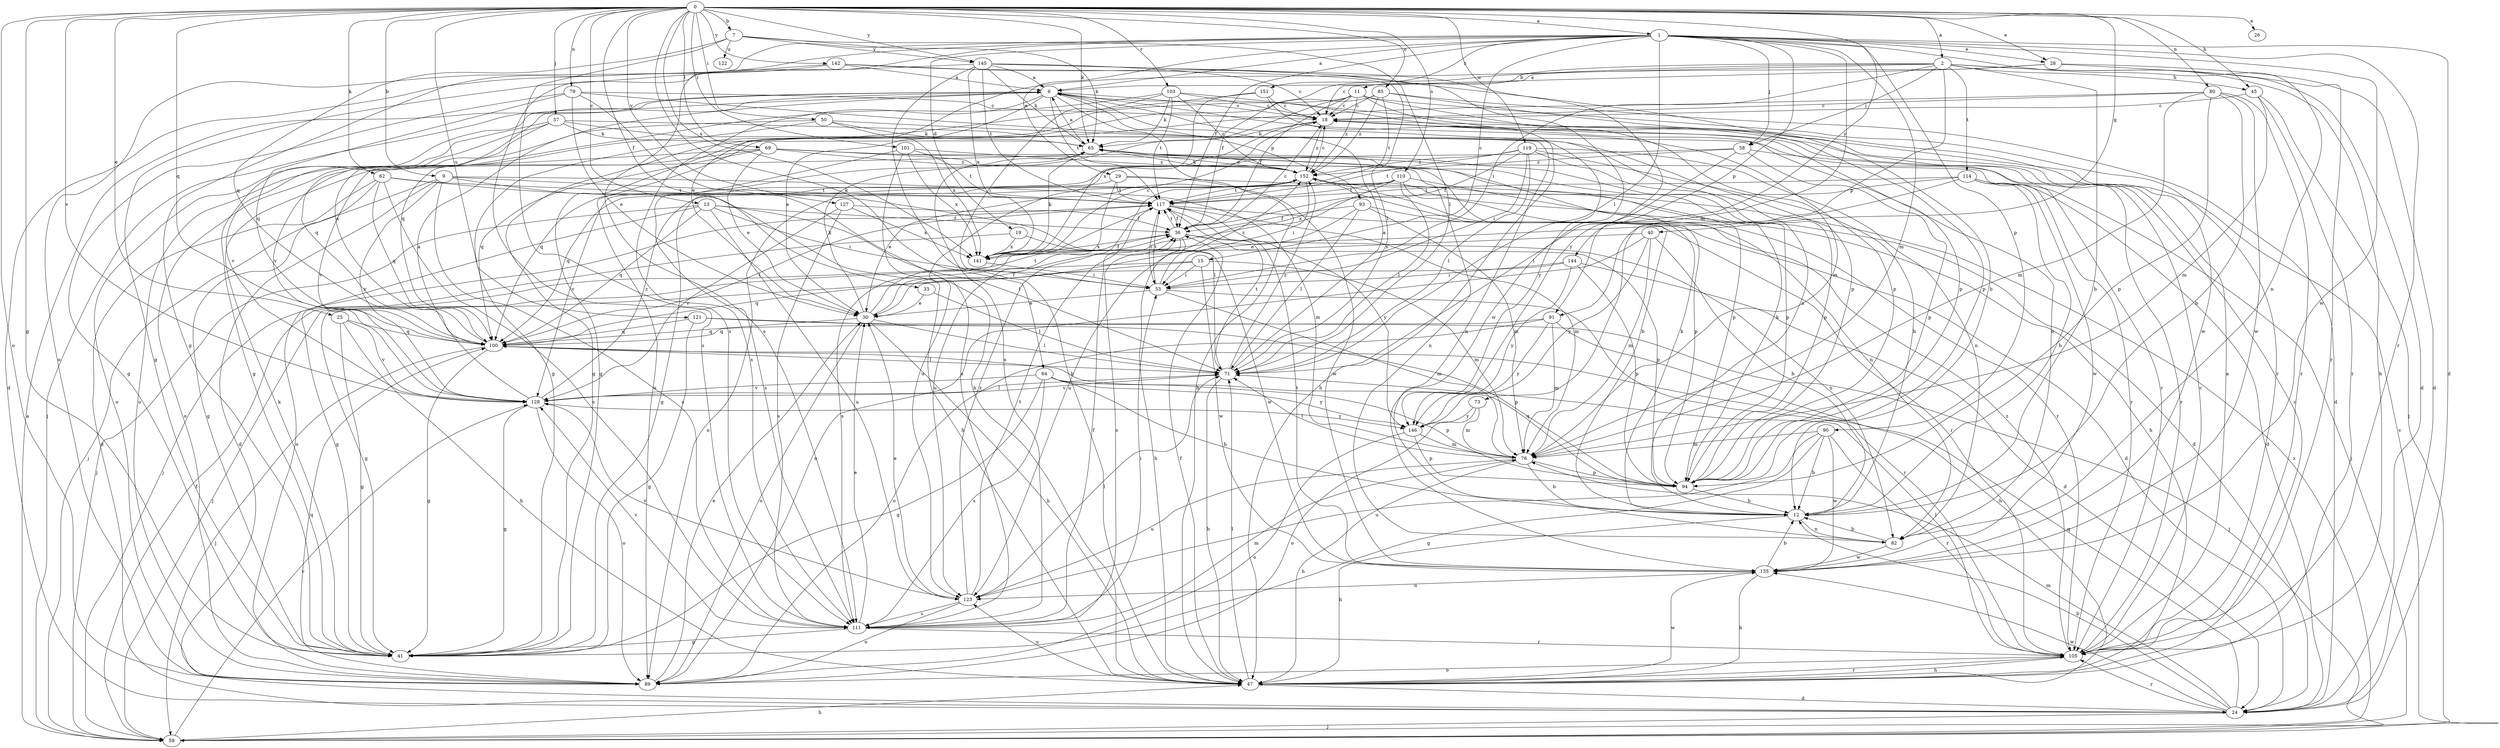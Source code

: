strict digraph  {
0;
1;
2;
6;
7;
9;
11;
12;
13;
15;
18;
19;
24;
25;
26;
28;
29;
30;
33;
36;
40;
41;
45;
47;
50;
53;
57;
58;
59;
62;
64;
65;
69;
71;
73;
76;
79;
80;
82;
85;
89;
90;
91;
93;
94;
100;
101;
103;
105;
110;
111;
114;
117;
119;
121;
122;
123;
127;
128;
135;
141;
142;
144;
145;
146;
151;
152;
0 -> 1  [label=a];
0 -> 2  [label=a];
0 -> 7  [label=b];
0 -> 9  [label=b];
0 -> 13  [label=c];
0 -> 25  [label=e];
0 -> 26  [label=e];
0 -> 28  [label=e];
0 -> 33  [label=f];
0 -> 40  [label=g];
0 -> 41  [label=g];
0 -> 45  [label=h];
0 -> 50  [label=i];
0 -> 57  [label=j];
0 -> 62  [label=k];
0 -> 64  [label=k];
0 -> 65  [label=k];
0 -> 69  [label=l];
0 -> 79  [label=n];
0 -> 80  [label=n];
0 -> 85  [label=o];
0 -> 89  [label=o];
0 -> 100  [label=q];
0 -> 101  [label=r];
0 -> 103  [label=r];
0 -> 110  [label=s];
0 -> 119  [label=u];
0 -> 121  [label=u];
0 -> 127  [label=v];
0 -> 128  [label=v];
0 -> 141  [label=x];
0 -> 142  [label=y];
0 -> 144  [label=y];
0 -> 145  [label=y];
1 -> 6  [label=a];
1 -> 15  [label=c];
1 -> 19  [label=d];
1 -> 24  [label=d];
1 -> 28  [label=e];
1 -> 29  [label=e];
1 -> 36  [label=f];
1 -> 41  [label=g];
1 -> 58  [label=j];
1 -> 71  [label=l];
1 -> 73  [label=m];
1 -> 76  [label=m];
1 -> 82  [label=n];
1 -> 89  [label=o];
1 -> 90  [label=p];
1 -> 91  [label=p];
1 -> 105  [label=r];
1 -> 111  [label=s];
1 -> 135  [label=w];
1 -> 151  [label=z];
2 -> 11  [label=b];
2 -> 12  [label=b];
2 -> 24  [label=d];
2 -> 30  [label=e];
2 -> 36  [label=f];
2 -> 45  [label=h];
2 -> 47  [label=h];
2 -> 53  [label=i];
2 -> 58  [label=j];
2 -> 91  [label=p];
2 -> 114  [label=t];
6 -> 18  [label=c];
6 -> 30  [label=e];
6 -> 41  [label=g];
6 -> 47  [label=h];
6 -> 59  [label=j];
6 -> 93  [label=p];
6 -> 94  [label=p];
6 -> 111  [label=s];
6 -> 117  [label=t];
7 -> 65  [label=k];
7 -> 71  [label=l];
7 -> 100  [label=q];
7 -> 111  [label=s];
7 -> 122  [label=u];
7 -> 145  [label=y];
9 -> 24  [label=d];
9 -> 47  [label=h];
9 -> 59  [label=j];
9 -> 76  [label=m];
9 -> 111  [label=s];
9 -> 117  [label=t];
9 -> 128  [label=v];
11 -> 18  [label=c];
11 -> 36  [label=f];
11 -> 41  [label=g];
11 -> 76  [label=m];
11 -> 94  [label=p];
11 -> 105  [label=r];
11 -> 111  [label=s];
11 -> 152  [label=z];
12 -> 6  [label=a];
12 -> 47  [label=h];
12 -> 65  [label=k];
12 -> 82  [label=n];
13 -> 36  [label=f];
13 -> 53  [label=i];
13 -> 59  [label=j];
13 -> 71  [label=l];
13 -> 89  [label=o];
13 -> 100  [label=q];
13 -> 123  [label=u];
15 -> 53  [label=i];
15 -> 59  [label=j];
15 -> 76  [label=m];
15 -> 100  [label=q];
15 -> 135  [label=w];
18 -> 65  [label=k];
18 -> 82  [label=n];
18 -> 111  [label=s];
18 -> 152  [label=z];
19 -> 41  [label=g];
19 -> 135  [label=w];
19 -> 141  [label=x];
24 -> 12  [label=b];
24 -> 59  [label=j];
24 -> 76  [label=m];
24 -> 100  [label=q];
24 -> 105  [label=r];
24 -> 135  [label=w];
25 -> 41  [label=g];
25 -> 47  [label=h];
25 -> 100  [label=q];
25 -> 128  [label=v];
28 -> 6  [label=a];
28 -> 18  [label=c];
28 -> 24  [label=d];
28 -> 105  [label=r];
29 -> 24  [label=d];
29 -> 117  [label=t];
29 -> 123  [label=u];
29 -> 128  [label=v];
29 -> 135  [label=w];
30 -> 36  [label=f];
30 -> 47  [label=h];
30 -> 65  [label=k];
30 -> 71  [label=l];
30 -> 89  [label=o];
30 -> 100  [label=q];
30 -> 117  [label=t];
33 -> 30  [label=e];
33 -> 71  [label=l];
36 -> 18  [label=c];
36 -> 47  [label=h];
36 -> 82  [label=n];
36 -> 94  [label=p];
36 -> 111  [label=s];
36 -> 117  [label=t];
36 -> 141  [label=x];
40 -> 12  [label=b];
40 -> 76  [label=m];
40 -> 89  [label=o];
40 -> 141  [label=x];
40 -> 146  [label=y];
41 -> 65  [label=k];
45 -> 18  [label=c];
45 -> 59  [label=j];
45 -> 76  [label=m];
45 -> 105  [label=r];
47 -> 18  [label=c];
47 -> 24  [label=d];
47 -> 36  [label=f];
47 -> 71  [label=l];
47 -> 105  [label=r];
47 -> 123  [label=u];
47 -> 135  [label=w];
50 -> 65  [label=k];
50 -> 89  [label=o];
50 -> 105  [label=r];
50 -> 128  [label=v];
50 -> 141  [label=x];
53 -> 30  [label=e];
53 -> 76  [label=m];
53 -> 105  [label=r];
53 -> 117  [label=t];
53 -> 152  [label=z];
57 -> 65  [label=k];
57 -> 82  [label=n];
57 -> 89  [label=o];
57 -> 100  [label=q];
57 -> 128  [label=v];
57 -> 146  [label=y];
58 -> 41  [label=g];
58 -> 71  [label=l];
58 -> 94  [label=p];
58 -> 105  [label=r];
58 -> 152  [label=z];
59 -> 6  [label=a];
59 -> 18  [label=c];
59 -> 36  [label=f];
59 -> 47  [label=h];
59 -> 128  [label=v];
59 -> 152  [label=z];
62 -> 24  [label=d];
62 -> 41  [label=g];
62 -> 71  [label=l];
62 -> 100  [label=q];
62 -> 111  [label=s];
62 -> 117  [label=t];
64 -> 12  [label=b];
64 -> 41  [label=g];
64 -> 94  [label=p];
64 -> 111  [label=s];
64 -> 128  [label=v];
64 -> 146  [label=y];
65 -> 6  [label=a];
65 -> 94  [label=p];
65 -> 100  [label=q];
65 -> 105  [label=r];
65 -> 152  [label=z];
69 -> 12  [label=b];
69 -> 30  [label=e];
69 -> 82  [label=n];
69 -> 89  [label=o];
69 -> 94  [label=p];
69 -> 100  [label=q];
69 -> 128  [label=v];
69 -> 152  [label=z];
71 -> 6  [label=a];
71 -> 47  [label=h];
71 -> 117  [label=t];
71 -> 128  [label=v];
71 -> 152  [label=z];
73 -> 76  [label=m];
73 -> 89  [label=o];
73 -> 146  [label=y];
76 -> 12  [label=b];
76 -> 47  [label=h];
76 -> 71  [label=l];
76 -> 94  [label=p];
76 -> 123  [label=u];
79 -> 18  [label=c];
79 -> 30  [label=e];
79 -> 41  [label=g];
79 -> 47  [label=h];
79 -> 94  [label=p];
79 -> 100  [label=q];
80 -> 12  [label=b];
80 -> 18  [label=c];
80 -> 76  [label=m];
80 -> 89  [label=o];
80 -> 94  [label=p];
80 -> 105  [label=r];
80 -> 135  [label=w];
82 -> 12  [label=b];
82 -> 135  [label=w];
85 -> 18  [label=c];
85 -> 24  [label=d];
85 -> 41  [label=g];
85 -> 117  [label=t];
85 -> 135  [label=w];
85 -> 152  [label=z];
89 -> 30  [label=e];
89 -> 100  [label=q];
90 -> 12  [label=b];
90 -> 41  [label=g];
90 -> 76  [label=m];
90 -> 105  [label=r];
90 -> 123  [label=u];
90 -> 135  [label=w];
91 -> 47  [label=h];
91 -> 76  [label=m];
91 -> 89  [label=o];
91 -> 100  [label=q];
91 -> 146  [label=y];
93 -> 24  [label=d];
93 -> 36  [label=f];
93 -> 71  [label=l];
93 -> 76  [label=m];
93 -> 111  [label=s];
94 -> 12  [label=b];
94 -> 65  [label=k];
94 -> 100  [label=q];
100 -> 6  [label=a];
100 -> 41  [label=g];
100 -> 59  [label=j];
100 -> 71  [label=l];
100 -> 117  [label=t];
101 -> 111  [label=s];
101 -> 117  [label=t];
101 -> 123  [label=u];
101 -> 141  [label=x];
101 -> 152  [label=z];
103 -> 18  [label=c];
103 -> 53  [label=i];
103 -> 65  [label=k];
103 -> 94  [label=p];
103 -> 100  [label=q];
103 -> 117  [label=t];
103 -> 152  [label=z];
105 -> 6  [label=a];
105 -> 18  [label=c];
105 -> 47  [label=h];
105 -> 71  [label=l];
105 -> 89  [label=o];
105 -> 152  [label=z];
110 -> 71  [label=l];
110 -> 82  [label=n];
110 -> 100  [label=q];
110 -> 105  [label=r];
110 -> 117  [label=t];
110 -> 123  [label=u];
111 -> 30  [label=e];
111 -> 36  [label=f];
111 -> 41  [label=g];
111 -> 53  [label=i];
111 -> 76  [label=m];
111 -> 105  [label=r];
111 -> 128  [label=v];
114 -> 12  [label=b];
114 -> 24  [label=d];
114 -> 30  [label=e];
114 -> 59  [label=j];
114 -> 117  [label=t];
114 -> 135  [label=w];
114 -> 141  [label=x];
117 -> 36  [label=f];
117 -> 53  [label=i];
117 -> 59  [label=j];
117 -> 76  [label=m];
117 -> 105  [label=r];
117 -> 146  [label=y];
119 -> 12  [label=b];
119 -> 36  [label=f];
119 -> 53  [label=i];
119 -> 71  [label=l];
119 -> 82  [label=n];
119 -> 94  [label=p];
119 -> 117  [label=t];
119 -> 152  [label=z];
121 -> 41  [label=g];
121 -> 59  [label=j];
121 -> 94  [label=p];
121 -> 100  [label=q];
123 -> 30  [label=e];
123 -> 71  [label=l];
123 -> 89  [label=o];
123 -> 111  [label=s];
123 -> 117  [label=t];
123 -> 128  [label=v];
123 -> 152  [label=z];
127 -> 36  [label=f];
127 -> 111  [label=s];
127 -> 128  [label=v];
127 -> 141  [label=x];
128 -> 6  [label=a];
128 -> 41  [label=g];
128 -> 71  [label=l];
128 -> 89  [label=o];
128 -> 146  [label=y];
128 -> 152  [label=z];
135 -> 12  [label=b];
135 -> 47  [label=h];
135 -> 117  [label=t];
135 -> 123  [label=u];
141 -> 18  [label=c];
141 -> 36  [label=f];
141 -> 53  [label=i];
141 -> 65  [label=k];
142 -> 6  [label=a];
142 -> 12  [label=b];
142 -> 24  [label=d];
142 -> 41  [label=g];
142 -> 71  [label=l];
144 -> 24  [label=d];
144 -> 41  [label=g];
144 -> 53  [label=i];
144 -> 94  [label=p];
144 -> 146  [label=y];
145 -> 6  [label=a];
145 -> 18  [label=c];
145 -> 47  [label=h];
145 -> 65  [label=k];
145 -> 111  [label=s];
145 -> 117  [label=t];
145 -> 135  [label=w];
145 -> 141  [label=x];
145 -> 146  [label=y];
146 -> 76  [label=m];
146 -> 89  [label=o];
146 -> 94  [label=p];
151 -> 18  [label=c];
151 -> 41  [label=g];
151 -> 47  [label=h];
151 -> 141  [label=x];
152 -> 18  [label=c];
152 -> 30  [label=e];
152 -> 47  [label=h];
152 -> 53  [label=i];
152 -> 65  [label=k];
152 -> 89  [label=o];
152 -> 94  [label=p];
152 -> 117  [label=t];
}
